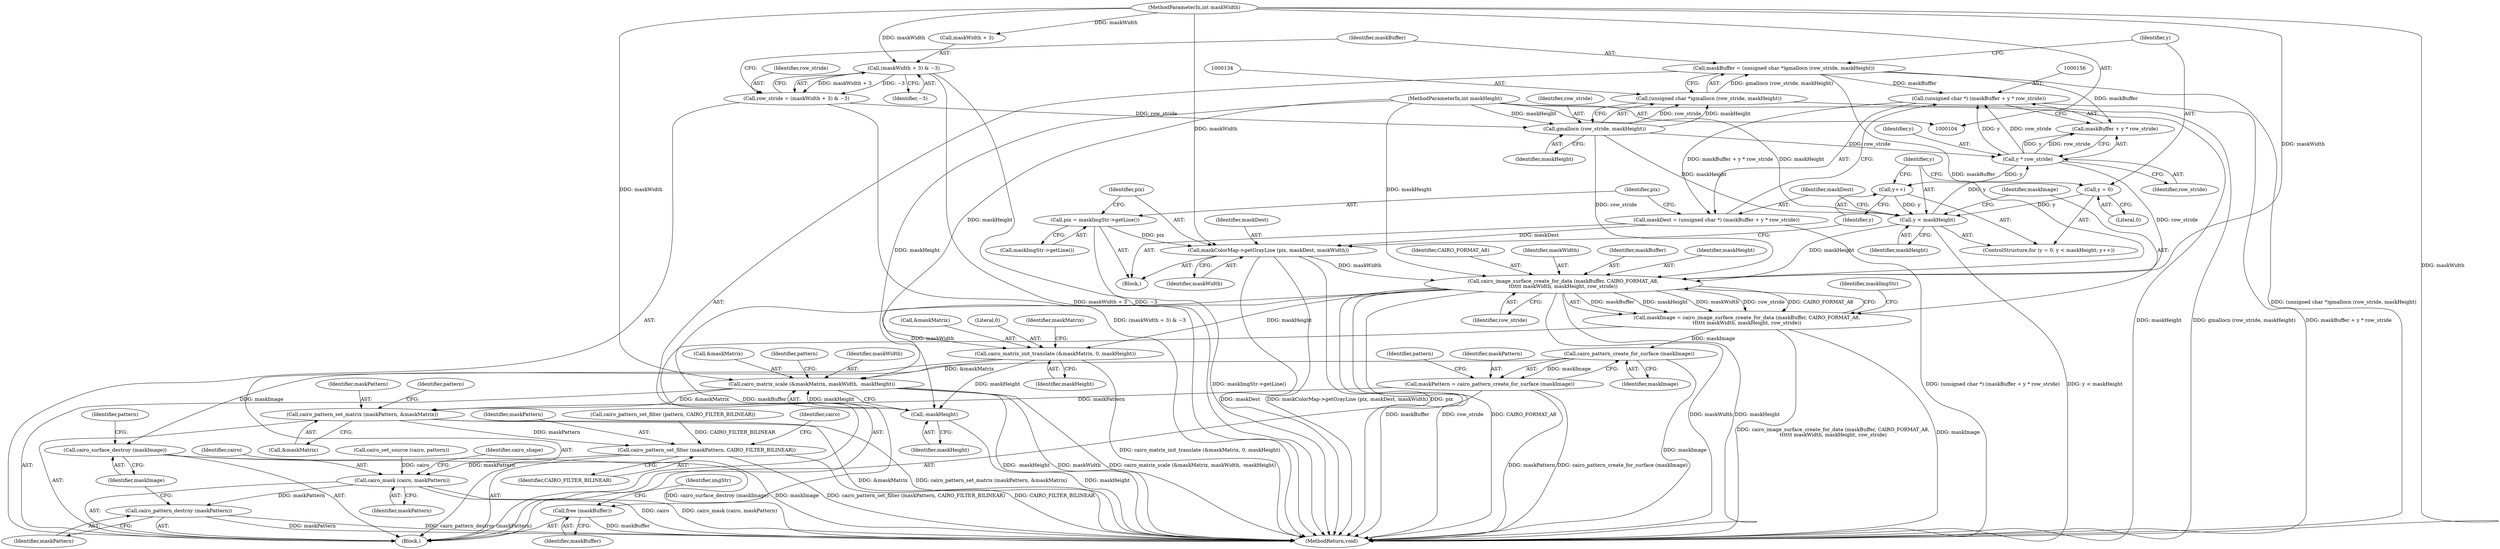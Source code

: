 digraph "0_poppler_7b2d314a61fd0e12f47c62996cb49ec0d1ba747a_3@pointer" {
"1000165" [label="(Call,maskColorMap->getGrayLine (pix, maskDest, maskWidth))"];
"1000162" [label="(Call,pix = maskImgStr->getLine())"];
"1000153" [label="(Call,maskDest = (unsigned char *) (maskBuffer + y * row_stride))"];
"1000155" [label="(Call,(unsigned char *) (maskBuffer + y * row_stride))"];
"1000131" [label="(Call,maskBuffer = (unsigned char *)gmallocn (row_stride, maskHeight))"];
"1000133" [label="(Call,(unsigned char *)gmallocn (row_stride, maskHeight))"];
"1000135" [label="(Call,gmallocn (row_stride, maskHeight))"];
"1000123" [label="(Call,row_stride = (maskWidth + 3) & ~3)"];
"1000125" [label="(Call,(maskWidth + 3) & ~3)"];
"1000112" [label="(MethodParameterIn,int maskWidth)"];
"1000113" [label="(MethodParameterIn,int maskHeight)"];
"1000159" [label="(Call,y * row_stride)"];
"1000147" [label="(Call,y < maskHeight)"];
"1000150" [label="(Call,y++)"];
"1000144" [label="(Call,y = 0)"];
"1000171" [label="(Call,cairo_image_surface_create_for_data (maskBuffer, CAIRO_FORMAT_A8,\n\t\t\t\t\t\t maskWidth, maskHeight, row_stride))"];
"1000169" [label="(Call,maskImage = cairo_image_surface_create_for_data (maskBuffer, CAIRO_FORMAT_A8,\n\t\t\t\t\t\t maskWidth, maskHeight, row_stride))"];
"1000266" [label="(Call,cairo_pattern_create_for_surface (maskImage))"];
"1000264" [label="(Call,maskPattern = cairo_pattern_create_for_surface (maskImage))"];
"1000307" [label="(Call,cairo_pattern_set_matrix (maskPattern, &maskMatrix))"];
"1000314" [label="(Call,cairo_pattern_set_filter (maskPattern, CAIRO_FILTER_BILINEAR))"];
"1000320" [label="(Call,cairo_mask (cairo, maskPattern))"];
"1000334" [label="(Call,cairo_pattern_destroy (maskPattern))"];
"1000336" [label="(Call,cairo_surface_destroy (maskImage))"];
"1000292" [label="(Call,cairo_matrix_init_translate (&maskMatrix, 0, maskHeight))"];
"1000297" [label="(Call,cairo_matrix_scale (&maskMatrix, maskWidth, -maskHeight))"];
"1000301" [label="(Call,-maskHeight)"];
"1000344" [label="(Call,free (maskBuffer))"];
"1000113" [label="(MethodParameterIn,int maskHeight)"];
"1000112" [label="(MethodParameterIn,int maskWidth)"];
"1000347" [label="(Identifier,imgStr)"];
"1000164" [label="(Call,maskImgStr->getLine())"];
"1000345" [label="(Identifier,maskBuffer)"];
"1000161" [label="(Identifier,row_stride)"];
"1000152" [label="(Block,)"];
"1000308" [label="(Identifier,maskPattern)"];
"1000300" [label="(Identifier,maskWidth)"];
"1000309" [label="(Call,&maskMatrix)"];
"1000165" [label="(Call,maskColorMap->getGrayLine (pix, maskDest, maskWidth))"];
"1000334" [label="(Call,cairo_pattern_destroy (maskPattern))"];
"1000143" [label="(ControlStructure,for (y = 0; y < maskHeight; y++))"];
"1000135" [label="(Call,gmallocn (row_stride, maskHeight))"];
"1000167" [label="(Identifier,maskDest)"];
"1000337" [label="(Identifier,maskImage)"];
"1000173" [label="(Identifier,CAIRO_FORMAT_A8)"];
"1000171" [label="(Call,cairo_image_surface_create_for_data (maskBuffer, CAIRO_FORMAT_A8,\n\t\t\t\t\t\t maskWidth, maskHeight, row_stride))"];
"1000159" [label="(Call,y * row_stride)"];
"1000137" [label="(Identifier,maskHeight)"];
"1000170" [label="(Identifier,maskImage)"];
"1000166" [label="(Identifier,pix)"];
"1000311" [label="(Call,cairo_pattern_set_filter (pattern, CAIRO_FILTER_BILINEAR))"];
"1000174" [label="(Identifier,maskWidth)"];
"1000151" [label="(Identifier,y)"];
"1000172" [label="(Identifier,maskBuffer)"];
"1000299" [label="(Identifier,maskMatrix)"];
"1000131" [label="(Call,maskBuffer = (unsigned char *)gmallocn (row_stride, maskHeight))"];
"1000265" [label="(Identifier,maskPattern)"];
"1000123" [label="(Call,row_stride = (maskWidth + 3) & ~3)"];
"1000322" [label="(Identifier,maskPattern)"];
"1000266" [label="(Call,cairo_pattern_create_for_surface (maskImage))"];
"1000160" [label="(Identifier,y)"];
"1000318" [label="(Identifier,cairo)"];
"1000155" [label="(Call,(unsigned char *) (maskBuffer + y * row_stride))"];
"1000314" [label="(Call,cairo_pattern_set_filter (maskPattern, CAIRO_FILTER_BILINEAR))"];
"1000149" [label="(Identifier,maskHeight)"];
"1000144" [label="(Call,y = 0)"];
"1000150" [label="(Call,y++)"];
"1000146" [label="(Literal,0)"];
"1000125" [label="(Call,(maskWidth + 3) & ~3)"];
"1000162" [label="(Call,pix = maskImgStr->getLine())"];
"1000336" [label="(Call,cairo_surface_destroy (maskImage))"];
"1000307" [label="(Call,cairo_pattern_set_matrix (maskPattern, &maskMatrix))"];
"1000320" [label="(Call,cairo_mask (cairo, maskPattern))"];
"1000344" [label="(Call,free (maskBuffer))"];
"1000147" [label="(Call,y < maskHeight)"];
"1000124" [label="(Identifier,row_stride)"];
"1000133" [label="(Call,(unsigned char *)gmallocn (row_stride, maskHeight))"];
"1000126" [label="(Call,maskWidth + 3)"];
"1000292" [label="(Call,cairo_matrix_init_translate (&maskMatrix, 0, maskHeight))"];
"1000154" [label="(Identifier,maskDest)"];
"1000293" [label="(Call,&maskMatrix)"];
"1000157" [label="(Call,maskBuffer + y * row_stride)"];
"1000115" [label="(Block,)"];
"1000296" [label="(Identifier,maskHeight)"];
"1000321" [label="(Identifier,cairo)"];
"1000264" [label="(Call,maskPattern = cairo_pattern_create_for_surface (maskImage))"];
"1000129" [label="(Identifier,~3)"];
"1000295" [label="(Literal,0)"];
"1000312" [label="(Identifier,pattern)"];
"1000317" [label="(Call,cairo_set_source (cairo, pattern))"];
"1000298" [label="(Call,&maskMatrix)"];
"1000148" [label="(Identifier,y)"];
"1000339" [label="(Identifier,pattern)"];
"1000304" [label="(Identifier,pattern)"];
"1000267" [label="(Identifier,maskImage)"];
"1000178" [label="(Identifier,maskImgStr)"];
"1000169" [label="(Call,maskImage = cairo_image_surface_create_for_data (maskBuffer, CAIRO_FORMAT_A8,\n\t\t\t\t\t\t maskWidth, maskHeight, row_stride))"];
"1000153" [label="(Call,maskDest = (unsigned char *) (maskBuffer + y * row_stride))"];
"1000163" [label="(Identifier,pix)"];
"1000270" [label="(Identifier,pattern)"];
"1000324" [label="(Identifier,cairo_shape)"];
"1000175" [label="(Identifier,maskHeight)"];
"1000348" [label="(MethodReturn,void)"];
"1000297" [label="(Call,cairo_matrix_scale (&maskMatrix, maskWidth, -maskHeight))"];
"1000315" [label="(Identifier,maskPattern)"];
"1000132" [label="(Identifier,maskBuffer)"];
"1000302" [label="(Identifier,maskHeight)"];
"1000301" [label="(Call,-maskHeight)"];
"1000176" [label="(Identifier,row_stride)"];
"1000145" [label="(Identifier,y)"];
"1000136" [label="(Identifier,row_stride)"];
"1000335" [label="(Identifier,maskPattern)"];
"1000316" [label="(Identifier,CAIRO_FILTER_BILINEAR)"];
"1000168" [label="(Identifier,maskWidth)"];
"1000165" -> "1000152"  [label="AST: "];
"1000165" -> "1000168"  [label="CFG: "];
"1000166" -> "1000165"  [label="AST: "];
"1000167" -> "1000165"  [label="AST: "];
"1000168" -> "1000165"  [label="AST: "];
"1000151" -> "1000165"  [label="CFG: "];
"1000165" -> "1000348"  [label="DDG: pix"];
"1000165" -> "1000348"  [label="DDG: maskDest"];
"1000165" -> "1000348"  [label="DDG: maskColorMap->getGrayLine (pix, maskDest, maskWidth)"];
"1000162" -> "1000165"  [label="DDG: pix"];
"1000153" -> "1000165"  [label="DDG: maskDest"];
"1000112" -> "1000165"  [label="DDG: maskWidth"];
"1000165" -> "1000171"  [label="DDG: maskWidth"];
"1000162" -> "1000152"  [label="AST: "];
"1000162" -> "1000164"  [label="CFG: "];
"1000163" -> "1000162"  [label="AST: "];
"1000164" -> "1000162"  [label="AST: "];
"1000166" -> "1000162"  [label="CFG: "];
"1000162" -> "1000348"  [label="DDG: maskImgStr->getLine()"];
"1000153" -> "1000152"  [label="AST: "];
"1000153" -> "1000155"  [label="CFG: "];
"1000154" -> "1000153"  [label="AST: "];
"1000155" -> "1000153"  [label="AST: "];
"1000163" -> "1000153"  [label="CFG: "];
"1000153" -> "1000348"  [label="DDG: (unsigned char *) (maskBuffer + y * row_stride)"];
"1000155" -> "1000153"  [label="DDG: maskBuffer + y * row_stride"];
"1000155" -> "1000157"  [label="CFG: "];
"1000156" -> "1000155"  [label="AST: "];
"1000157" -> "1000155"  [label="AST: "];
"1000155" -> "1000348"  [label="DDG: maskBuffer + y * row_stride"];
"1000131" -> "1000155"  [label="DDG: maskBuffer"];
"1000159" -> "1000155"  [label="DDG: y"];
"1000159" -> "1000155"  [label="DDG: row_stride"];
"1000131" -> "1000115"  [label="AST: "];
"1000131" -> "1000133"  [label="CFG: "];
"1000132" -> "1000131"  [label="AST: "];
"1000133" -> "1000131"  [label="AST: "];
"1000145" -> "1000131"  [label="CFG: "];
"1000131" -> "1000348"  [label="DDG: (unsigned char *)gmallocn (row_stride, maskHeight)"];
"1000133" -> "1000131"  [label="DDG: gmallocn (row_stride, maskHeight)"];
"1000131" -> "1000157"  [label="DDG: maskBuffer"];
"1000131" -> "1000171"  [label="DDG: maskBuffer"];
"1000133" -> "1000135"  [label="CFG: "];
"1000134" -> "1000133"  [label="AST: "];
"1000135" -> "1000133"  [label="AST: "];
"1000133" -> "1000348"  [label="DDG: gmallocn (row_stride, maskHeight)"];
"1000135" -> "1000133"  [label="DDG: row_stride"];
"1000135" -> "1000133"  [label="DDG: maskHeight"];
"1000135" -> "1000137"  [label="CFG: "];
"1000136" -> "1000135"  [label="AST: "];
"1000137" -> "1000135"  [label="AST: "];
"1000123" -> "1000135"  [label="DDG: row_stride"];
"1000113" -> "1000135"  [label="DDG: maskHeight"];
"1000135" -> "1000147"  [label="DDG: maskHeight"];
"1000135" -> "1000159"  [label="DDG: row_stride"];
"1000135" -> "1000171"  [label="DDG: row_stride"];
"1000123" -> "1000115"  [label="AST: "];
"1000123" -> "1000125"  [label="CFG: "];
"1000124" -> "1000123"  [label="AST: "];
"1000125" -> "1000123"  [label="AST: "];
"1000132" -> "1000123"  [label="CFG: "];
"1000123" -> "1000348"  [label="DDG: (maskWidth + 3) & ~3"];
"1000125" -> "1000123"  [label="DDG: maskWidth + 3"];
"1000125" -> "1000123"  [label="DDG: ~3"];
"1000125" -> "1000129"  [label="CFG: "];
"1000126" -> "1000125"  [label="AST: "];
"1000129" -> "1000125"  [label="AST: "];
"1000125" -> "1000348"  [label="DDG: maskWidth + 3"];
"1000125" -> "1000348"  [label="DDG: ~3"];
"1000112" -> "1000125"  [label="DDG: maskWidth"];
"1000112" -> "1000104"  [label="AST: "];
"1000112" -> "1000348"  [label="DDG: maskWidth"];
"1000112" -> "1000126"  [label="DDG: maskWidth"];
"1000112" -> "1000171"  [label="DDG: maskWidth"];
"1000112" -> "1000297"  [label="DDG: maskWidth"];
"1000113" -> "1000104"  [label="AST: "];
"1000113" -> "1000348"  [label="DDG: maskHeight"];
"1000113" -> "1000147"  [label="DDG: maskHeight"];
"1000113" -> "1000171"  [label="DDG: maskHeight"];
"1000113" -> "1000292"  [label="DDG: maskHeight"];
"1000113" -> "1000301"  [label="DDG: maskHeight"];
"1000159" -> "1000157"  [label="AST: "];
"1000159" -> "1000161"  [label="CFG: "];
"1000160" -> "1000159"  [label="AST: "];
"1000161" -> "1000159"  [label="AST: "];
"1000157" -> "1000159"  [label="CFG: "];
"1000159" -> "1000150"  [label="DDG: y"];
"1000159" -> "1000157"  [label="DDG: y"];
"1000159" -> "1000157"  [label="DDG: row_stride"];
"1000147" -> "1000159"  [label="DDG: y"];
"1000159" -> "1000171"  [label="DDG: row_stride"];
"1000147" -> "1000143"  [label="AST: "];
"1000147" -> "1000149"  [label="CFG: "];
"1000148" -> "1000147"  [label="AST: "];
"1000149" -> "1000147"  [label="AST: "];
"1000154" -> "1000147"  [label="CFG: "];
"1000170" -> "1000147"  [label="CFG: "];
"1000147" -> "1000348"  [label="DDG: y < maskHeight"];
"1000150" -> "1000147"  [label="DDG: y"];
"1000144" -> "1000147"  [label="DDG: y"];
"1000147" -> "1000171"  [label="DDG: maskHeight"];
"1000150" -> "1000143"  [label="AST: "];
"1000150" -> "1000151"  [label="CFG: "];
"1000151" -> "1000150"  [label="AST: "];
"1000148" -> "1000150"  [label="CFG: "];
"1000144" -> "1000143"  [label="AST: "];
"1000144" -> "1000146"  [label="CFG: "];
"1000145" -> "1000144"  [label="AST: "];
"1000146" -> "1000144"  [label="AST: "];
"1000148" -> "1000144"  [label="CFG: "];
"1000171" -> "1000169"  [label="AST: "];
"1000171" -> "1000176"  [label="CFG: "];
"1000172" -> "1000171"  [label="AST: "];
"1000173" -> "1000171"  [label="AST: "];
"1000174" -> "1000171"  [label="AST: "];
"1000175" -> "1000171"  [label="AST: "];
"1000176" -> "1000171"  [label="AST: "];
"1000169" -> "1000171"  [label="CFG: "];
"1000171" -> "1000348"  [label="DDG: maskBuffer"];
"1000171" -> "1000348"  [label="DDG: row_stride"];
"1000171" -> "1000348"  [label="DDG: CAIRO_FORMAT_A8"];
"1000171" -> "1000348"  [label="DDG: maskWidth"];
"1000171" -> "1000348"  [label="DDG: maskHeight"];
"1000171" -> "1000169"  [label="DDG: maskBuffer"];
"1000171" -> "1000169"  [label="DDG: maskHeight"];
"1000171" -> "1000169"  [label="DDG: maskWidth"];
"1000171" -> "1000169"  [label="DDG: row_stride"];
"1000171" -> "1000169"  [label="DDG: CAIRO_FORMAT_A8"];
"1000171" -> "1000292"  [label="DDG: maskHeight"];
"1000171" -> "1000297"  [label="DDG: maskWidth"];
"1000171" -> "1000344"  [label="DDG: maskBuffer"];
"1000169" -> "1000115"  [label="AST: "];
"1000170" -> "1000169"  [label="AST: "];
"1000178" -> "1000169"  [label="CFG: "];
"1000169" -> "1000348"  [label="DDG: cairo_image_surface_create_for_data (maskBuffer, CAIRO_FORMAT_A8,\n\t\t\t\t\t\t maskWidth, maskHeight, row_stride)"];
"1000169" -> "1000348"  [label="DDG: maskImage"];
"1000169" -> "1000266"  [label="DDG: maskImage"];
"1000266" -> "1000264"  [label="AST: "];
"1000266" -> "1000267"  [label="CFG: "];
"1000267" -> "1000266"  [label="AST: "];
"1000264" -> "1000266"  [label="CFG: "];
"1000266" -> "1000348"  [label="DDG: maskImage"];
"1000266" -> "1000264"  [label="DDG: maskImage"];
"1000266" -> "1000336"  [label="DDG: maskImage"];
"1000264" -> "1000115"  [label="AST: "];
"1000265" -> "1000264"  [label="AST: "];
"1000270" -> "1000264"  [label="CFG: "];
"1000264" -> "1000348"  [label="DDG: maskPattern"];
"1000264" -> "1000348"  [label="DDG: cairo_pattern_create_for_surface (maskImage)"];
"1000264" -> "1000307"  [label="DDG: maskPattern"];
"1000307" -> "1000115"  [label="AST: "];
"1000307" -> "1000309"  [label="CFG: "];
"1000308" -> "1000307"  [label="AST: "];
"1000309" -> "1000307"  [label="AST: "];
"1000312" -> "1000307"  [label="CFG: "];
"1000307" -> "1000348"  [label="DDG: &maskMatrix"];
"1000307" -> "1000348"  [label="DDG: cairo_pattern_set_matrix (maskPattern, &maskMatrix)"];
"1000297" -> "1000307"  [label="DDG: &maskMatrix"];
"1000307" -> "1000314"  [label="DDG: maskPattern"];
"1000314" -> "1000115"  [label="AST: "];
"1000314" -> "1000316"  [label="CFG: "];
"1000315" -> "1000314"  [label="AST: "];
"1000316" -> "1000314"  [label="AST: "];
"1000318" -> "1000314"  [label="CFG: "];
"1000314" -> "1000348"  [label="DDG: CAIRO_FILTER_BILINEAR"];
"1000314" -> "1000348"  [label="DDG: cairo_pattern_set_filter (maskPattern, CAIRO_FILTER_BILINEAR)"];
"1000311" -> "1000314"  [label="DDG: CAIRO_FILTER_BILINEAR"];
"1000314" -> "1000320"  [label="DDG: maskPattern"];
"1000320" -> "1000115"  [label="AST: "];
"1000320" -> "1000322"  [label="CFG: "];
"1000321" -> "1000320"  [label="AST: "];
"1000322" -> "1000320"  [label="AST: "];
"1000324" -> "1000320"  [label="CFG: "];
"1000320" -> "1000348"  [label="DDG: cairo"];
"1000320" -> "1000348"  [label="DDG: cairo_mask (cairo, maskPattern)"];
"1000317" -> "1000320"  [label="DDG: cairo"];
"1000320" -> "1000334"  [label="DDG: maskPattern"];
"1000334" -> "1000115"  [label="AST: "];
"1000334" -> "1000335"  [label="CFG: "];
"1000335" -> "1000334"  [label="AST: "];
"1000337" -> "1000334"  [label="CFG: "];
"1000334" -> "1000348"  [label="DDG: cairo_pattern_destroy (maskPattern)"];
"1000334" -> "1000348"  [label="DDG: maskPattern"];
"1000336" -> "1000115"  [label="AST: "];
"1000336" -> "1000337"  [label="CFG: "];
"1000337" -> "1000336"  [label="AST: "];
"1000339" -> "1000336"  [label="CFG: "];
"1000336" -> "1000348"  [label="DDG: cairo_surface_destroy (maskImage)"];
"1000336" -> "1000348"  [label="DDG: maskImage"];
"1000292" -> "1000115"  [label="AST: "];
"1000292" -> "1000296"  [label="CFG: "];
"1000293" -> "1000292"  [label="AST: "];
"1000295" -> "1000292"  [label="AST: "];
"1000296" -> "1000292"  [label="AST: "];
"1000299" -> "1000292"  [label="CFG: "];
"1000292" -> "1000348"  [label="DDG: cairo_matrix_init_translate (&maskMatrix, 0, maskHeight)"];
"1000292" -> "1000297"  [label="DDG: &maskMatrix"];
"1000292" -> "1000301"  [label="DDG: maskHeight"];
"1000297" -> "1000115"  [label="AST: "];
"1000297" -> "1000301"  [label="CFG: "];
"1000298" -> "1000297"  [label="AST: "];
"1000300" -> "1000297"  [label="AST: "];
"1000301" -> "1000297"  [label="AST: "];
"1000304" -> "1000297"  [label="CFG: "];
"1000297" -> "1000348"  [label="DDG: -maskHeight"];
"1000297" -> "1000348"  [label="DDG: maskWidth"];
"1000297" -> "1000348"  [label="DDG: cairo_matrix_scale (&maskMatrix, maskWidth, -maskHeight)"];
"1000301" -> "1000297"  [label="DDG: maskHeight"];
"1000301" -> "1000302"  [label="CFG: "];
"1000302" -> "1000301"  [label="AST: "];
"1000301" -> "1000348"  [label="DDG: maskHeight"];
"1000344" -> "1000115"  [label="AST: "];
"1000344" -> "1000345"  [label="CFG: "];
"1000345" -> "1000344"  [label="AST: "];
"1000347" -> "1000344"  [label="CFG: "];
"1000344" -> "1000348"  [label="DDG: maskBuffer"];
}
